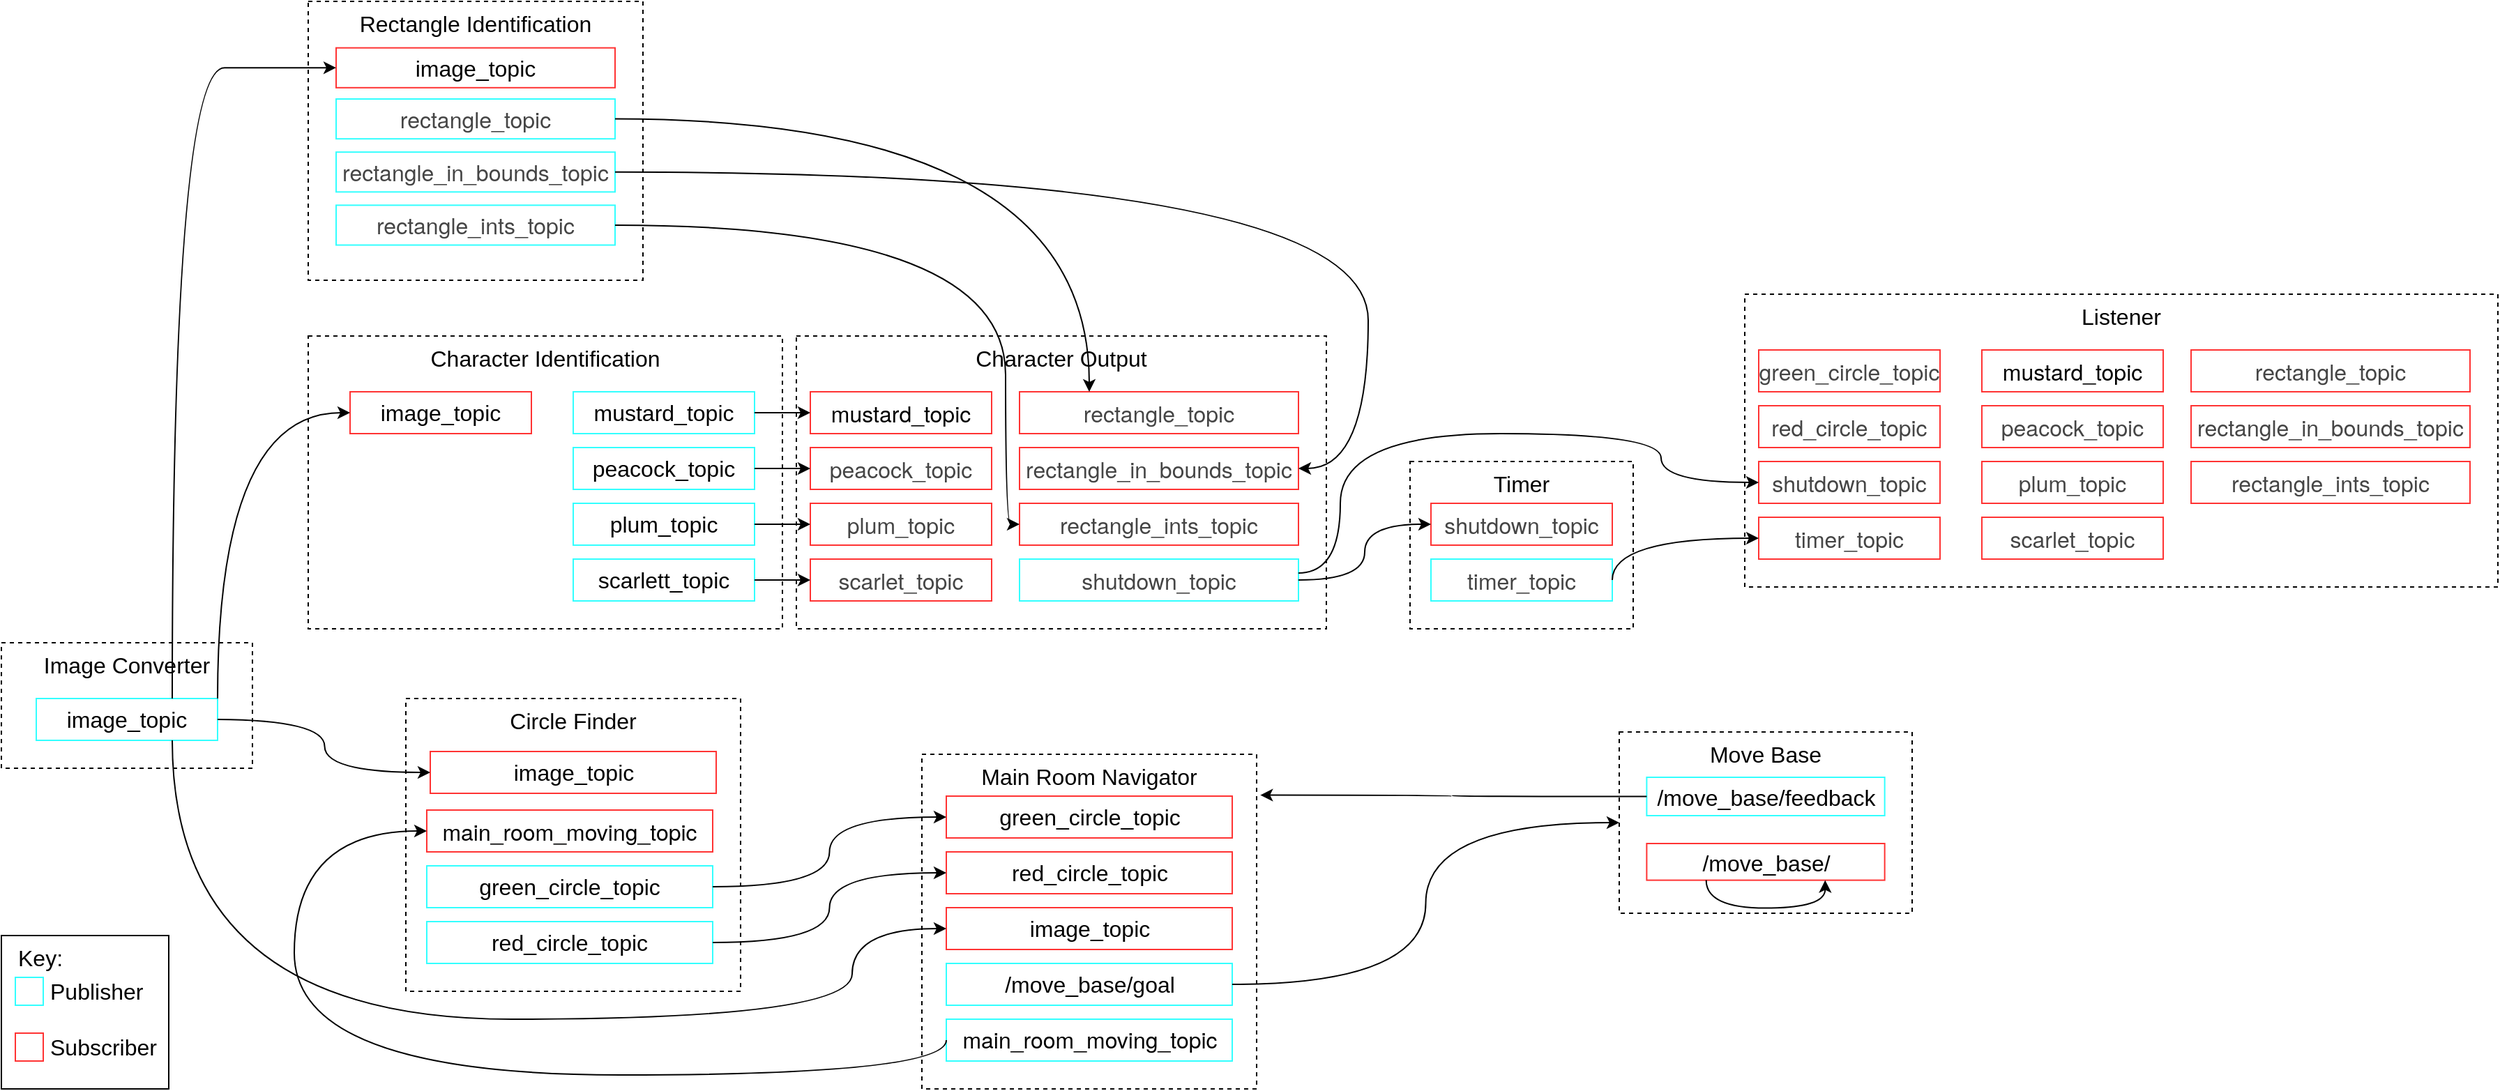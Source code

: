 <mxfile version="14.5.7" type="google"><diagram id="t3xgDpcQSnWCWXMi0q_R" name="Page-1"><mxGraphModel dx="1106" dy="617" grid="1" gridSize="10" guides="1" tooltips="1" connect="1" arrows="1" fold="1" page="1" pageScale="1" pageWidth="850" pageHeight="1100" math="0" shadow="0"><root><mxCell id="0"/><mxCell id="1" parent="0"/><mxCell id="KW3JKvnY-H_8Px-8KxFL-14" value="" style="group" vertex="1" connectable="0" parent="1"><mxGeometry x="260" y="250" width="340" height="210" as="geometry"/></mxCell><mxCell id="KW3JKvnY-H_8Px-8KxFL-2" value="Character Identification" style="rounded=0;whiteSpace=wrap;html=1;dashed=1;align=center;verticalAlign=top;fontSize=16;spacingLeft=0;" vertex="1" parent="KW3JKvnY-H_8Px-8KxFL-14"><mxGeometry width="340" height="210" as="geometry"/></mxCell><mxCell id="KW3JKvnY-H_8Px-8KxFL-10" value="scarlett_topic" style="rounded=0;whiteSpace=wrap;html=1;fontSize=16;align=center;fillColor=#FFFFFF;strokeColor=#33FFFF;" vertex="1" parent="KW3JKvnY-H_8Px-8KxFL-14"><mxGeometry x="190" y="160" width="130" height="30" as="geometry"/></mxCell><mxCell id="KW3JKvnY-H_8Px-8KxFL-11" value="mustard_topic" style="rounded=0;whiteSpace=wrap;html=1;fontSize=16;align=center;fillColor=#FFFFFF;strokeColor=#33FFFF;" vertex="1" parent="KW3JKvnY-H_8Px-8KxFL-14"><mxGeometry x="190" y="40" width="130" height="30" as="geometry"/></mxCell><mxCell id="KW3JKvnY-H_8Px-8KxFL-12" value="peacock_topic" style="rounded=0;whiteSpace=wrap;html=1;fontSize=16;align=center;fillColor=#FFFFFF;strokeColor=#33FFFF;" vertex="1" parent="KW3JKvnY-H_8Px-8KxFL-14"><mxGeometry x="190" y="80" width="130" height="30" as="geometry"/></mxCell><mxCell id="KW3JKvnY-H_8Px-8KxFL-13" value="plum_topic" style="rounded=0;whiteSpace=wrap;html=1;fontSize=16;align=center;fillColor=#FFFFFF;strokeColor=#33FFFF;" vertex="1" parent="KW3JKvnY-H_8Px-8KxFL-14"><mxGeometry x="190" y="120" width="130" height="30" as="geometry"/></mxCell><mxCell id="KW3JKvnY-H_8Px-8KxFL-15" value="image_topic" style="rounded=0;whiteSpace=wrap;html=1;fontSize=16;align=center;fillColor=#FFFFFF;strokeColor=#FF3333;" vertex="1" parent="KW3JKvnY-H_8Px-8KxFL-14"><mxGeometry x="30" y="40" width="130" height="30" as="geometry"/></mxCell><mxCell id="KW3JKvnY-H_8Px-8KxFL-42" value="" style="group" vertex="1" connectable="0" parent="1"><mxGeometry x="1280" y="220" width="540" height="210" as="geometry"/></mxCell><mxCell id="KW3JKvnY-H_8Px-8KxFL-6" value="Listener" style="rounded=0;whiteSpace=wrap;html=1;dashed=1;align=center;verticalAlign=top;fontSize=16;spacingLeft=0;" vertex="1" parent="KW3JKvnY-H_8Px-8KxFL-42"><mxGeometry x="10" width="540" height="210" as="geometry"/></mxCell><mxCell id="KW3JKvnY-H_8Px-8KxFL-30" value="&lt;p class=&quot;p1&quot; style=&quot;margin: 0px; font-stretch: normal; font-size: 16px; line-height: normal; font-family: &amp;quot;helvetica neue&amp;quot;; color: rgb(69, 69, 69);&quot;&gt;red_circle_topic&lt;/p&gt;" style="rounded=0;whiteSpace=wrap;html=1;fontSize=16;align=center;fillColor=#FFFFFF;strokeColor=#FF3333;" vertex="1" parent="KW3JKvnY-H_8Px-8KxFL-42"><mxGeometry x="20" y="80" width="130" height="30" as="geometry"/></mxCell><mxCell id="KW3JKvnY-H_8Px-8KxFL-31" value="&lt;p class=&quot;p1&quot; style=&quot;margin: 0px; font-stretch: normal; font-size: 16px; line-height: normal; font-family: &amp;quot;helvetica neue&amp;quot;; color: rgb(69, 69, 69);&quot;&gt;green_circle_topic&lt;/p&gt;" style="rounded=0;whiteSpace=wrap;html=1;fontSize=16;align=center;fillColor=#FFFFFF;strokeColor=#FF3333;" vertex="1" parent="KW3JKvnY-H_8Px-8KxFL-42"><mxGeometry x="20" y="40" width="130" height="30" as="geometry"/></mxCell><mxCell id="KW3JKvnY-H_8Px-8KxFL-32" value="&lt;p class=&quot;p1&quot; style=&quot;margin: 0px; font-stretch: normal; font-size: 16px; line-height: normal; font-family: &amp;quot;helvetica neue&amp;quot;; color: rgb(69, 69, 69);&quot;&gt;shutdown_topic&lt;/p&gt;" style="rounded=0;whiteSpace=wrap;html=1;fontSize=16;align=center;fillColor=#FFFFFF;strokeColor=#FF3333;" vertex="1" parent="KW3JKvnY-H_8Px-8KxFL-42"><mxGeometry x="20" y="120" width="130" height="30" as="geometry"/></mxCell><mxCell id="KW3JKvnY-H_8Px-8KxFL-33" value="&lt;p class=&quot;p1&quot; style=&quot;margin: 0px; font-stretch: normal; font-size: 16px; line-height: normal; font-family: &amp;quot;helvetica neue&amp;quot;; color: rgb(69, 69, 69);&quot;&gt;timer_topic&lt;/p&gt;" style="rounded=0;whiteSpace=wrap;html=1;fontSize=16;align=center;fillColor=#FFFFFF;strokeColor=#FF3333;" vertex="1" parent="KW3JKvnY-H_8Px-8KxFL-42"><mxGeometry x="20" y="160" width="130" height="30" as="geometry"/></mxCell><mxCell id="KW3JKvnY-H_8Px-8KxFL-34" value="&lt;p class=&quot;p1&quot; style=&quot;margin: 0px; font-stretch: normal; font-size: 16px; line-height: normal; font-family: &amp;quot;helvetica neue&amp;quot;; color: rgb(69, 69, 69);&quot;&gt;scarlet_topic&lt;/p&gt;" style="rounded=0;whiteSpace=wrap;html=1;fontSize=16;align=center;fillColor=#FFFFFF;strokeColor=#FF3333;" vertex="1" parent="KW3JKvnY-H_8Px-8KxFL-42"><mxGeometry x="180" y="160" width="130" height="30" as="geometry"/></mxCell><mxCell id="KW3JKvnY-H_8Px-8KxFL-35" value="&lt;p class=&quot;p1&quot; style=&quot;margin: 0px; font-stretch: normal; font-size: 16px; line-height: normal; font-family: &amp;quot;helvetica neue&amp;quot;; color: rgb(69, 69, 69);&quot;&gt;plum_topic&lt;/p&gt;" style="rounded=0;whiteSpace=wrap;html=1;fontSize=16;align=center;fillColor=#FFFFFF;strokeColor=#FF3333;" vertex="1" parent="KW3JKvnY-H_8Px-8KxFL-42"><mxGeometry x="180" y="120" width="130" height="30" as="geometry"/></mxCell><mxCell id="KW3JKvnY-H_8Px-8KxFL-36" value="&lt;p class=&quot;p1&quot; style=&quot;margin: 0px; font-stretch: normal; font-size: 16px; line-height: normal; font-family: &amp;quot;helvetica neue&amp;quot;; color: rgb(69, 69, 69);&quot;&gt;peacock_topic&lt;/p&gt;" style="rounded=0;whiteSpace=wrap;html=1;fontSize=16;align=center;fillColor=#FFFFFF;strokeColor=#FF3333;" vertex="1" parent="KW3JKvnY-H_8Px-8KxFL-42"><mxGeometry x="180" y="80" width="130" height="30" as="geometry"/></mxCell><mxCell id="KW3JKvnY-H_8Px-8KxFL-37" value="&lt;p class=&quot;p1&quot; style=&quot;margin: 0px; font-stretch: normal; font-size: 16px; line-height: normal; font-family: &amp;quot;helvetica neue&amp;quot;;&quot;&gt;mustard_topic&lt;/p&gt;" style="rounded=0;whiteSpace=wrap;html=1;fontSize=16;align=center;fillColor=#FFFFFF;strokeColor=#FF3333;" vertex="1" parent="KW3JKvnY-H_8Px-8KxFL-42"><mxGeometry x="180" y="40" width="130" height="30" as="geometry"/></mxCell><mxCell id="KW3JKvnY-H_8Px-8KxFL-39" value="&lt;p class=&quot;p1&quot; style=&quot;margin: 0px; font-stretch: normal; font-size: 16px; line-height: normal; font-family: &amp;quot;helvetica neue&amp;quot;; color: rgb(69, 69, 69);&quot;&gt;rectangle_ints_topic&lt;/p&gt;" style="rounded=0;whiteSpace=wrap;html=1;fontSize=16;align=center;fillColor=#FFFFFF;strokeColor=#FF3333;" vertex="1" parent="KW3JKvnY-H_8Px-8KxFL-42"><mxGeometry x="330" y="120" width="200" height="30" as="geometry"/></mxCell><mxCell id="KW3JKvnY-H_8Px-8KxFL-40" value="&lt;p class=&quot;p1&quot; style=&quot;margin: 0px; font-stretch: normal; font-size: 16px; line-height: normal; font-family: &amp;quot;helvetica neue&amp;quot;; color: rgb(69, 69, 69);&quot;&gt;rectangle_in_bounds_topic&lt;/p&gt;" style="rounded=0;whiteSpace=wrap;html=1;fontSize=16;align=center;fillColor=#FFFFFF;strokeColor=#FF3333;" vertex="1" parent="KW3JKvnY-H_8Px-8KxFL-42"><mxGeometry x="330" y="80" width="200" height="30" as="geometry"/></mxCell><mxCell id="KW3JKvnY-H_8Px-8KxFL-41" value="&lt;p class=&quot;p1&quot; style=&quot;margin: 0px; font-stretch: normal; font-size: 16px; line-height: normal; font-family: &amp;quot;helvetica neue&amp;quot;; color: rgb(69, 69, 69);&quot;&gt;rectangle_topic&lt;/p&gt;" style="rounded=0;whiteSpace=wrap;html=1;fontSize=16;align=center;fillColor=#FFFFFF;strokeColor=#FF3333;" vertex="1" parent="KW3JKvnY-H_8Px-8KxFL-42"><mxGeometry x="330" y="40" width="200" height="30" as="geometry"/></mxCell><mxCell id="KW3JKvnY-H_8Px-8KxFL-59" value="" style="group" vertex="1" connectable="0" parent="1"><mxGeometry x="610" y="250" width="380" height="210" as="geometry"/></mxCell><mxCell id="KW3JKvnY-H_8Px-8KxFL-3" value="Character Output" style="rounded=0;whiteSpace=wrap;html=1;dashed=1;align=center;verticalAlign=top;fontSize=16;spacingLeft=0;" vertex="1" parent="KW3JKvnY-H_8Px-8KxFL-59"><mxGeometry width="380" height="210" as="geometry"/></mxCell><mxCell id="KW3JKvnY-H_8Px-8KxFL-52" value="&lt;p class=&quot;p1&quot; style=&quot;margin: 0px; font-stretch: normal; font-size: 16px; line-height: normal; font-family: &amp;quot;helvetica neue&amp;quot;; color: rgb(69, 69, 69);&quot;&gt;scarlet_topic&lt;/p&gt;" style="rounded=0;whiteSpace=wrap;html=1;fontSize=16;align=center;fillColor=#FFFFFF;strokeColor=#FF3333;" vertex="1" parent="KW3JKvnY-H_8Px-8KxFL-59"><mxGeometry x="10" y="160" width="130" height="30" as="geometry"/></mxCell><mxCell id="KW3JKvnY-H_8Px-8KxFL-53" value="&lt;p class=&quot;p1&quot; style=&quot;margin: 0px; font-stretch: normal; font-size: 16px; line-height: normal; font-family: &amp;quot;helvetica neue&amp;quot;; color: rgb(69, 69, 69);&quot;&gt;plum_topic&lt;/p&gt;" style="rounded=0;whiteSpace=wrap;html=1;fontSize=16;align=center;fillColor=#FFFFFF;strokeColor=#FF3333;" vertex="1" parent="KW3JKvnY-H_8Px-8KxFL-59"><mxGeometry x="10" y="120" width="130" height="30" as="geometry"/></mxCell><mxCell id="KW3JKvnY-H_8Px-8KxFL-54" value="&lt;p class=&quot;p1&quot; style=&quot;margin: 0px; font-stretch: normal; font-size: 16px; line-height: normal; font-family: &amp;quot;helvetica neue&amp;quot;; color: rgb(69, 69, 69);&quot;&gt;peacock_topic&lt;/p&gt;" style="rounded=0;whiteSpace=wrap;html=1;fontSize=16;align=center;fillColor=#FFFFFF;strokeColor=#FF3333;" vertex="1" parent="KW3JKvnY-H_8Px-8KxFL-59"><mxGeometry x="10" y="80" width="130" height="30" as="geometry"/></mxCell><mxCell id="KW3JKvnY-H_8Px-8KxFL-55" value="&lt;p class=&quot;p1&quot; style=&quot;margin: 0px; font-stretch: normal; font-size: 16px; line-height: normal; font-family: &amp;quot;helvetica neue&amp;quot;;&quot;&gt;mustard_topic&lt;/p&gt;" style="rounded=0;whiteSpace=wrap;html=1;fontSize=16;align=center;fillColor=#FFFFFF;strokeColor=#FF3333;" vertex="1" parent="KW3JKvnY-H_8Px-8KxFL-59"><mxGeometry x="10" y="40" width="130" height="30" as="geometry"/></mxCell><mxCell id="KW3JKvnY-H_8Px-8KxFL-56" value="&lt;p class=&quot;p1&quot; style=&quot;margin: 0px; font-stretch: normal; font-size: 16px; line-height: normal; font-family: &amp;quot;helvetica neue&amp;quot;; color: rgb(69, 69, 69);&quot;&gt;rectangle_ints_topic&lt;/p&gt;" style="rounded=0;whiteSpace=wrap;html=1;fontSize=16;align=center;fillColor=#FFFFFF;strokeColor=#FF3333;" vertex="1" parent="KW3JKvnY-H_8Px-8KxFL-59"><mxGeometry x="160" y="120" width="200" height="30" as="geometry"/></mxCell><mxCell id="KW3JKvnY-H_8Px-8KxFL-57" value="&lt;p class=&quot;p1&quot; style=&quot;margin: 0px; font-stretch: normal; font-size: 16px; line-height: normal; font-family: &amp;quot;helvetica neue&amp;quot;; color: rgb(69, 69, 69);&quot;&gt;rectangle_in_bounds_topic&lt;/p&gt;" style="rounded=0;whiteSpace=wrap;html=1;fontSize=16;align=center;fillColor=#FFFFFF;strokeColor=#FF3333;" vertex="1" parent="KW3JKvnY-H_8Px-8KxFL-59"><mxGeometry x="160" y="80" width="200" height="30" as="geometry"/></mxCell><mxCell id="KW3JKvnY-H_8Px-8KxFL-58" value="&lt;p class=&quot;p1&quot; style=&quot;margin: 0px; font-stretch: normal; font-size: 16px; line-height: normal; font-family: &amp;quot;helvetica neue&amp;quot;; color: rgb(69, 69, 69);&quot;&gt;rectangle_topic&lt;/p&gt;" style="rounded=0;whiteSpace=wrap;html=1;fontSize=16;align=center;fillColor=#FFFFFF;strokeColor=#FF3333;" vertex="1" parent="KW3JKvnY-H_8Px-8KxFL-59"><mxGeometry x="160" y="40" width="200" height="30" as="geometry"/></mxCell><mxCell id="KW3JKvnY-H_8Px-8KxFL-51" value="&lt;p class=&quot;p1&quot; style=&quot;margin: 0px; font-stretch: normal; font-size: 16px; line-height: normal; font-family: &amp;quot;helvetica neue&amp;quot;; color: rgb(69, 69, 69);&quot;&gt;shutdown_topic&lt;/p&gt;" style="rounded=0;whiteSpace=wrap;html=1;fontSize=16;align=center;fillColor=#FFFFFF;strokeColor=#33FFFF;" vertex="1" parent="KW3JKvnY-H_8Px-8KxFL-59"><mxGeometry x="160" y="160" width="200" height="30" as="geometry"/></mxCell><mxCell id="KW3JKvnY-H_8Px-8KxFL-77" value="" style="group" vertex="1" connectable="0" parent="1"><mxGeometry x="40" y="680" width="120" height="110" as="geometry"/></mxCell><mxCell id="KW3JKvnY-H_8Px-8KxFL-72" value="Key:" style="rounded=0;whiteSpace=wrap;html=1;fillColor=#FFFFFF;fontSize=16;fontColor=#000000;align=left;verticalAlign=top;spacingLeft=10;" vertex="1" parent="KW3JKvnY-H_8Px-8KxFL-77"><mxGeometry width="120" height="110" as="geometry"/></mxCell><mxCell id="KW3JKvnY-H_8Px-8KxFL-73" value="" style="rounded=0;whiteSpace=wrap;html=1;strokeColor=#33FFFF;fillColor=#FFFFFF;fontSize=16;fontColor=#000000;align=left;" vertex="1" parent="KW3JKvnY-H_8Px-8KxFL-77"><mxGeometry x="10" y="30" width="20" height="20" as="geometry"/></mxCell><mxCell id="KW3JKvnY-H_8Px-8KxFL-74" value="" style="rounded=0;whiteSpace=wrap;html=1;fillColor=#FFFFFF;fontSize=16;align=left;fontColor=#FF3333;strokeColor=#FF3333;" vertex="1" parent="KW3JKvnY-H_8Px-8KxFL-77"><mxGeometry x="10" y="70" width="20" height="20" as="geometry"/></mxCell><mxCell id="KW3JKvnY-H_8Px-8KxFL-75" value="Subscriber&lt;span style=&quot;color: rgba(0 , 0 , 0 , 0) ; font-family: monospace ; font-size: 0px&quot;&gt;%3CmxGraphModel%3E%3Croot%3E%3CmxCell%20id%3D%220%22%2F%3E%3CmxCell%20id%3D%221%22%20parent%3D%220%22%2F%3E%3CmxCell%20id%3D%222%22%20value%3D%22%22%20style%3D%22rounded%3D0%3BwhiteSpace%3Dwrap%3Bhtml%3D1%3BstrokeColor%3D%2333FFFF%3BfillColor%3D%23FFFFFF%3BfontSize%3D16%3BfontColor%3D%23000000%3Balign%3Dleft%3B%22%20vertex%3D%221%22%20parent%3D%221%22%3E%3CmxGeometry%20x%3D%22870%22%20y%3D%22870%22%20width%3D%2220%22%20height%3D%2220%22%20as%3D%22geometry%22%2F%3E%3C%2FmxCell%3E%3C%2Froot%3E%3C%2FmxGraphModel%3E&lt;/span&gt;" style="text;html=1;strokeColor=none;fillColor=none;align=left;verticalAlign=middle;whiteSpace=wrap;rounded=0;fontSize=16;" vertex="1" parent="KW3JKvnY-H_8Px-8KxFL-77"><mxGeometry x="32.5" y="70" width="80" height="20" as="geometry"/></mxCell><mxCell id="KW3JKvnY-H_8Px-8KxFL-76" value="Publisher" style="text;html=1;strokeColor=none;fillColor=none;align=left;verticalAlign=middle;whiteSpace=wrap;rounded=0;fontSize=16;" vertex="1" parent="KW3JKvnY-H_8Px-8KxFL-77"><mxGeometry x="32.5" y="30" width="77.5" height="20" as="geometry"/></mxCell><mxCell id="KW3JKvnY-H_8Px-8KxFL-90" value="" style="group" vertex="1" connectable="0" parent="1"><mxGeometry x="330" y="510" width="240" height="210" as="geometry"/></mxCell><mxCell id="KW3JKvnY-H_8Px-8KxFL-4" value="Circle Finder" style="rounded=0;whiteSpace=wrap;html=1;dashed=1;align=center;verticalAlign=top;fontSize=16;spacingLeft=0;" vertex="1" parent="KW3JKvnY-H_8Px-8KxFL-90"><mxGeometry width="240" height="210" as="geometry"/></mxCell><mxCell id="KW3JKvnY-H_8Px-8KxFL-71" value="&lt;p class=&quot;p1&quot; style=&quot;margin: 0px ; font-stretch: normal ; font-size: 16px ; line-height: normal ; font-family: &amp;#34;helvetica neue&amp;#34;&quot;&gt;main_room_moving_topic&lt;/p&gt;" style="rounded=0;whiteSpace=wrap;html=1;fontSize=16;align=center;fillColor=#FFFFFF;strokeColor=#FF3333;" vertex="1" parent="KW3JKvnY-H_8Px-8KxFL-90"><mxGeometry x="15" y="80" width="205" height="30" as="geometry"/></mxCell><mxCell id="KW3JKvnY-H_8Px-8KxFL-85" value="image_topic" style="rounded=0;whiteSpace=wrap;html=1;fontSize=16;align=center;fillColor=#FFFFFF;strokeColor=#FF3333;" vertex="1" parent="KW3JKvnY-H_8Px-8KxFL-90"><mxGeometry x="17.5" y="38" width="205" height="30" as="geometry"/></mxCell><mxCell id="KW3JKvnY-H_8Px-8KxFL-87" value="red_circle_topic" style="rounded=0;whiteSpace=wrap;html=1;fontSize=16;align=center;fillColor=#FFFFFF;strokeColor=#33FFFF;" vertex="1" parent="KW3JKvnY-H_8Px-8KxFL-90"><mxGeometry x="15" y="160" width="205" height="30" as="geometry"/></mxCell><mxCell id="KW3JKvnY-H_8Px-8KxFL-88" value="green_circle_topic" style="rounded=0;whiteSpace=wrap;html=1;fontSize=16;align=center;fillColor=#FFFFFF;strokeColor=#33FFFF;" vertex="1" parent="KW3JKvnY-H_8Px-8KxFL-90"><mxGeometry x="15" y="120" width="205" height="30" as="geometry"/></mxCell><mxCell id="KW3JKvnY-H_8Px-8KxFL-93" value="" style="group" vertex="1" connectable="0" parent="1"><mxGeometry x="1050" y="340" width="160" height="120" as="geometry"/></mxCell><mxCell id="KW3JKvnY-H_8Px-8KxFL-8" value="Timer" style="rounded=0;whiteSpace=wrap;html=1;dashed=1;align=center;verticalAlign=top;fontSize=16;spacingLeft=0;" vertex="1" parent="KW3JKvnY-H_8Px-8KxFL-93"><mxGeometry width="160" height="120" as="geometry"/></mxCell><mxCell id="KW3JKvnY-H_8Px-8KxFL-91" value="&lt;p class=&quot;p1&quot; style=&quot;margin: 0px; font-stretch: normal; font-size: 16px; line-height: normal; font-family: &amp;quot;helvetica neue&amp;quot;; color: rgb(69, 69, 69);&quot;&gt;shutdown_topic&lt;/p&gt;" style="rounded=0;whiteSpace=wrap;html=1;fontSize=16;align=center;fillColor=#FFFFFF;strokeColor=#FF3333;" vertex="1" parent="KW3JKvnY-H_8Px-8KxFL-93"><mxGeometry x="15" y="30" width="130" height="30" as="geometry"/></mxCell><mxCell id="KW3JKvnY-H_8Px-8KxFL-92" value="&lt;p class=&quot;p1&quot; style=&quot;margin: 0px; font-stretch: normal; font-size: 16px; line-height: normal; font-family: &amp;quot;helvetica neue&amp;quot;; color: rgb(69, 69, 69);&quot;&gt;timer_topic&lt;/p&gt;" style="rounded=0;whiteSpace=wrap;html=1;fontSize=16;align=center;fillColor=#FFFFFF;strokeColor=#33FFFF;" vertex="1" parent="KW3JKvnY-H_8Px-8KxFL-93"><mxGeometry x="15" y="70" width="130" height="30" as="geometry"/></mxCell><mxCell id="KW3JKvnY-H_8Px-8KxFL-99" value="" style="group" vertex="1" connectable="0" parent="1"><mxGeometry x="260" y="10" width="240" height="200" as="geometry"/></mxCell><mxCell id="KW3JKvnY-H_8Px-8KxFL-7" value="Rectangle Identification" style="rounded=0;whiteSpace=wrap;html=1;dashed=1;align=center;verticalAlign=top;fontSize=16;spacingLeft=0;" vertex="1" parent="KW3JKvnY-H_8Px-8KxFL-99"><mxGeometry width="240" height="200" as="geometry"/></mxCell><mxCell id="KW3JKvnY-H_8Px-8KxFL-94" value="image_topic" style="rounded=0;whiteSpace=wrap;html=1;fontSize=16;align=center;fillColor=#FFFFFF;strokeColor=#FF3333;" vertex="1" parent="KW3JKvnY-H_8Px-8KxFL-99"><mxGeometry x="20" y="33.329" width="200" height="28.571" as="geometry"/></mxCell><mxCell id="KW3JKvnY-H_8Px-8KxFL-95" value="&lt;p class=&quot;p1&quot; style=&quot;margin: 0px; font-stretch: normal; font-size: 16px; line-height: normal; font-family: &amp;quot;helvetica neue&amp;quot;; color: rgb(69, 69, 69);&quot;&gt;rectangle_ints_topic&lt;/p&gt;" style="rounded=0;whiteSpace=wrap;html=1;fontSize=16;align=center;fillColor=#FFFFFF;strokeColor=#33FFFF;" vertex="1" parent="KW3JKvnY-H_8Px-8KxFL-99"><mxGeometry x="20" y="146.194" width="200" height="28.571" as="geometry"/></mxCell><mxCell id="KW3JKvnY-H_8Px-8KxFL-96" value="&lt;p class=&quot;p1&quot; style=&quot;margin: 0px; font-stretch: normal; font-size: 16px; line-height: normal; font-family: &amp;quot;helvetica neue&amp;quot;; color: rgb(69, 69, 69);&quot;&gt;rectangle_in_bounds_topic&lt;/p&gt;" style="rounded=0;whiteSpace=wrap;html=1;fontSize=16;align=center;fillColor=#FFFFFF;strokeColor=#33FFFF;" vertex="1" parent="KW3JKvnY-H_8Px-8KxFL-99"><mxGeometry x="20" y="108.099" width="200" height="28.571" as="geometry"/></mxCell><mxCell id="KW3JKvnY-H_8Px-8KxFL-97" value="&lt;p class=&quot;p1&quot; style=&quot;margin: 0px; font-stretch: normal; font-size: 16px; line-height: normal; font-family: &amp;quot;helvetica neue&amp;quot;; color: rgb(69, 69, 69);&quot;&gt;rectangle_topic&lt;/p&gt;" style="rounded=0;whiteSpace=wrap;html=1;fontSize=16;align=center;fillColor=#FFFFFF;strokeColor=#33FFFF;" vertex="1" parent="KW3JKvnY-H_8Px-8KxFL-99"><mxGeometry x="20" y="70.003" width="200" height="28.571" as="geometry"/></mxCell><mxCell id="KW3JKvnY-H_8Px-8KxFL-104" value="" style="group" vertex="1" connectable="0" parent="1"><mxGeometry x="1200" y="534" width="210" height="130" as="geometry"/></mxCell><mxCell id="KW3JKvnY-H_8Px-8KxFL-105" value="Move Base" style="rounded=0;whiteSpace=wrap;html=1;dashed=1;align=center;verticalAlign=top;fontSize=16;spacingLeft=0;" vertex="1" parent="KW3JKvnY-H_8Px-8KxFL-104"><mxGeometry width="210" height="130" as="geometry"/></mxCell><mxCell id="KW3JKvnY-H_8Px-8KxFL-106" value="&lt;p class=&quot;p1&quot; style=&quot;margin: 0px ; font-stretch: normal ; font-size: 16px ; line-height: normal ; font-family: &amp;#34;helvetica neue&amp;#34; ; color: rgb(69 , 69 , 69)&quot;&gt;&lt;span style=&quot;color: rgb(0 , 0 , 0) ; font-family: &amp;#34;helvetica&amp;#34;&quot;&gt;/move_base/&lt;/span&gt;&lt;br&gt;&lt;/p&gt;" style="rounded=0;whiteSpace=wrap;html=1;fontSize=16;align=center;fillColor=#FFFFFF;strokeColor=#FF3333;" vertex="1" parent="KW3JKvnY-H_8Px-8KxFL-104"><mxGeometry x="19.69" y="80" width="170.63" height="26.306" as="geometry"/></mxCell><mxCell id="KW3JKvnY-H_8Px-8KxFL-107" value="&lt;p class=&quot;p1&quot; style=&quot;margin: 0px ; font-stretch: normal ; font-size: 16px ; line-height: normal ; font-family: &amp;#34;helvetica neue&amp;#34; ; color: rgb(69 , 69 , 69)&quot;&gt;&lt;span style=&quot;color: rgb(0 , 0 , 0) ; font-family: &amp;#34;helvetica&amp;#34;&quot;&gt;/move_base/feedback&lt;/span&gt;&lt;br&gt;&lt;/p&gt;" style="rounded=0;whiteSpace=wrap;html=1;fontSize=16;align=center;fillColor=#FFFFFF;strokeColor=#33FFFF;" vertex="1" parent="KW3JKvnY-H_8Px-8KxFL-104"><mxGeometry x="19.69" y="32.5" width="170.63" height="27.5" as="geometry"/></mxCell><mxCell id="KW3JKvnY-H_8Px-8KxFL-108" style="edgeStyle=orthogonalEdgeStyle;rounded=0;orthogonalLoop=1;jettySize=auto;html=1;exitX=0.25;exitY=1;exitDx=0;exitDy=0;entryX=0.75;entryY=1;entryDx=0;entryDy=0;fontSize=16;fontColor=#000000;curved=1;" edge="1" parent="KW3JKvnY-H_8Px-8KxFL-104" source="KW3JKvnY-H_8Px-8KxFL-106" target="KW3JKvnY-H_8Px-8KxFL-106"><mxGeometry relative="1" as="geometry"/></mxCell><mxCell id="KW3JKvnY-H_8Px-8KxFL-110" style="edgeStyle=orthogonalEdgeStyle;curved=1;rounded=0;orthogonalLoop=1;jettySize=auto;html=1;exitX=0;exitY=0.5;exitDx=0;exitDy=0;entryX=1.011;entryY=0.122;entryDx=0;entryDy=0;entryPerimeter=0;fontSize=16;fontColor=#000000;" edge="1" parent="1" source="KW3JKvnY-H_8Px-8KxFL-107" target="KW3JKvnY-H_8Px-8KxFL-9"><mxGeometry relative="1" as="geometry"/></mxCell><mxCell id="KW3JKvnY-H_8Px-8KxFL-114" value="" style="group" vertex="1" connectable="0" parent="1"><mxGeometry x="40" y="470" width="180" height="90" as="geometry"/></mxCell><mxCell id="KW3JKvnY-H_8Px-8KxFL-5" value="Image Converter" style="rounded=0;whiteSpace=wrap;html=1;dashed=1;align=center;verticalAlign=top;fontSize=16;spacingLeft=0;" vertex="1" parent="KW3JKvnY-H_8Px-8KxFL-114"><mxGeometry width="180" height="90" as="geometry"/></mxCell><mxCell id="KW3JKvnY-H_8Px-8KxFL-50" value="image_topic" style="rounded=0;whiteSpace=wrap;html=1;fontSize=16;align=center;fillColor=#FFFFFF;strokeColor=#33FFFF;" vertex="1" parent="KW3JKvnY-H_8Px-8KxFL-114"><mxGeometry x="25" y="40" width="130" height="30" as="geometry"/></mxCell><mxCell id="KW3JKvnY-H_8Px-8KxFL-115" style="edgeStyle=orthogonalEdgeStyle;curved=1;rounded=0;orthogonalLoop=1;jettySize=auto;html=1;entryX=0;entryY=0.5;entryDx=0;entryDy=0;fontSize=16;fontColor=#000000;" edge="1" parent="1" target="KW3JKvnY-H_8Px-8KxFL-85"><mxGeometry relative="1" as="geometry"><mxPoint x="195" y="525" as="sourcePoint"/></mxGeometry></mxCell><mxCell id="KW3JKvnY-H_8Px-8KxFL-116" style="edgeStyle=orthogonalEdgeStyle;curved=1;rounded=0;orthogonalLoop=1;jettySize=auto;html=1;exitX=0.75;exitY=0;exitDx=0;exitDy=0;entryX=0;entryY=0.5;entryDx=0;entryDy=0;fontSize=16;fontColor=#000000;" edge="1" parent="1" source="KW3JKvnY-H_8Px-8KxFL-50" target="KW3JKvnY-H_8Px-8KxFL-94"><mxGeometry relative="1" as="geometry"/></mxCell><mxCell id="KW3JKvnY-H_8Px-8KxFL-117" style="edgeStyle=orthogonalEdgeStyle;curved=1;rounded=0;orthogonalLoop=1;jettySize=auto;html=1;exitX=1;exitY=0.5;exitDx=0;exitDy=0;entryX=0;entryY=0.5;entryDx=0;entryDy=0;fontSize=16;fontColor=#000000;" edge="1" parent="1" source="KW3JKvnY-H_8Px-8KxFL-92" target="KW3JKvnY-H_8Px-8KxFL-33"><mxGeometry relative="1" as="geometry"><Array as="points"><mxPoint x="1195" y="395"/></Array></mxGeometry></mxCell><mxCell id="KW3JKvnY-H_8Px-8KxFL-119" style="edgeStyle=orthogonalEdgeStyle;curved=1;rounded=0;orthogonalLoop=1;jettySize=auto;html=1;exitX=1;exitY=0.5;exitDx=0;exitDy=0;entryX=0;entryY=0.5;entryDx=0;entryDy=0;fontSize=16;fontColor=#000000;" edge="1" parent="1" source="KW3JKvnY-H_8Px-8KxFL-51" target="KW3JKvnY-H_8Px-8KxFL-91"><mxGeometry relative="1" as="geometry"/></mxCell><mxCell id="KW3JKvnY-H_8Px-8KxFL-120" style="edgeStyle=orthogonalEdgeStyle;curved=1;rounded=0;orthogonalLoop=1;jettySize=auto;html=1;exitX=1;exitY=0;exitDx=0;exitDy=0;entryX=0;entryY=0.5;entryDx=0;entryDy=0;fontSize=16;fontColor=#000000;" edge="1" parent="1" source="KW3JKvnY-H_8Px-8KxFL-50" target="KW3JKvnY-H_8Px-8KxFL-15"><mxGeometry relative="1" as="geometry"/></mxCell><mxCell id="KW3JKvnY-H_8Px-8KxFL-121" style="edgeStyle=orthogonalEdgeStyle;curved=1;rounded=0;orthogonalLoop=1;jettySize=auto;html=1;exitX=1;exitY=0.5;exitDx=0;exitDy=0;entryX=0;entryY=0.5;entryDx=0;entryDy=0;fontSize=16;fontColor=#000000;" edge="1" parent="1" source="KW3JKvnY-H_8Px-8KxFL-11" target="KW3JKvnY-H_8Px-8KxFL-55"><mxGeometry relative="1" as="geometry"/></mxCell><mxCell id="KW3JKvnY-H_8Px-8KxFL-122" style="edgeStyle=orthogonalEdgeStyle;curved=1;rounded=0;orthogonalLoop=1;jettySize=auto;html=1;exitX=1;exitY=0.5;exitDx=0;exitDy=0;entryX=0;entryY=0.5;entryDx=0;entryDy=0;fontSize=16;fontColor=#000000;" edge="1" parent="1" source="KW3JKvnY-H_8Px-8KxFL-12" target="KW3JKvnY-H_8Px-8KxFL-54"><mxGeometry relative="1" as="geometry"/></mxCell><mxCell id="KW3JKvnY-H_8Px-8KxFL-123" style="edgeStyle=orthogonalEdgeStyle;curved=1;rounded=0;orthogonalLoop=1;jettySize=auto;html=1;exitX=1;exitY=0.5;exitDx=0;exitDy=0;entryX=0;entryY=0.5;entryDx=0;entryDy=0;fontSize=16;fontColor=#000000;" edge="1" parent="1" source="KW3JKvnY-H_8Px-8KxFL-13" target="KW3JKvnY-H_8Px-8KxFL-53"><mxGeometry relative="1" as="geometry"/></mxCell><mxCell id="KW3JKvnY-H_8Px-8KxFL-124" style="edgeStyle=orthogonalEdgeStyle;curved=1;rounded=0;orthogonalLoop=1;jettySize=auto;html=1;exitX=1;exitY=0.5;exitDx=0;exitDy=0;entryX=0;entryY=0.5;entryDx=0;entryDy=0;fontSize=16;fontColor=#000000;" edge="1" parent="1" source="KW3JKvnY-H_8Px-8KxFL-10" target="KW3JKvnY-H_8Px-8KxFL-52"><mxGeometry relative="1" as="geometry"/></mxCell><mxCell id="KW3JKvnY-H_8Px-8KxFL-125" style="edgeStyle=orthogonalEdgeStyle;curved=1;rounded=0;orthogonalLoop=1;jettySize=auto;html=1;exitX=1;exitY=0.5;exitDx=0;exitDy=0;entryX=0.25;entryY=0;entryDx=0;entryDy=0;fontSize=16;fontColor=#000000;" edge="1" parent="1" source="KW3JKvnY-H_8Px-8KxFL-97" target="KW3JKvnY-H_8Px-8KxFL-58"><mxGeometry relative="1" as="geometry"><Array as="points"><mxPoint x="820" y="94"/></Array></mxGeometry></mxCell><mxCell id="KW3JKvnY-H_8Px-8KxFL-126" style="edgeStyle=orthogonalEdgeStyle;curved=1;rounded=0;orthogonalLoop=1;jettySize=auto;html=1;exitX=1;exitY=0.5;exitDx=0;exitDy=0;fontSize=16;fontColor=#000000;" edge="1" parent="1" source="KW3JKvnY-H_8Px-8KxFL-96"><mxGeometry relative="1" as="geometry"><mxPoint x="970" y="345" as="targetPoint"/><Array as="points"><mxPoint x="1020" y="132"/><mxPoint x="1020" y="345"/></Array></mxGeometry></mxCell><mxCell id="KW3JKvnY-H_8Px-8KxFL-127" style="edgeStyle=orthogonalEdgeStyle;curved=1;rounded=0;orthogonalLoop=1;jettySize=auto;html=1;exitX=1;exitY=0.5;exitDx=0;exitDy=0;entryX=0;entryY=0.5;entryDx=0;entryDy=0;fontSize=16;fontColor=#000000;" edge="1" parent="1" source="KW3JKvnY-H_8Px-8KxFL-95" target="KW3JKvnY-H_8Px-8KxFL-56"><mxGeometry relative="1" as="geometry"><Array as="points"><mxPoint x="760" y="171"/><mxPoint x="760" y="385"/></Array></mxGeometry></mxCell><mxCell id="KW3JKvnY-H_8Px-8KxFL-130" value="" style="group" vertex="1" connectable="0" parent="1"><mxGeometry x="700" y="550" width="240" height="240" as="geometry"/></mxCell><mxCell id="KW3JKvnY-H_8Px-8KxFL-9" value="Main Room Navigator" style="rounded=0;whiteSpace=wrap;html=1;dashed=1;align=center;verticalAlign=top;fontSize=16;spacingLeft=0;" vertex="1" parent="KW3JKvnY-H_8Px-8KxFL-130"><mxGeometry width="240" height="240" as="geometry"/></mxCell><mxCell id="KW3JKvnY-H_8Px-8KxFL-100" value="image_topic" style="rounded=0;whiteSpace=wrap;html=1;fontSize=16;align=center;fillColor=#FFFFFF;strokeColor=#FF3333;" vertex="1" parent="KW3JKvnY-H_8Px-8KxFL-130"><mxGeometry x="17.5" y="110" width="205" height="30" as="geometry"/></mxCell><mxCell id="KW3JKvnY-H_8Px-8KxFL-101" value="red_circle_topic" style="rounded=0;whiteSpace=wrap;html=1;fontSize=16;align=center;fillColor=#FFFFFF;strokeColor=#FF3333;" vertex="1" parent="KW3JKvnY-H_8Px-8KxFL-130"><mxGeometry x="17.5" y="70" width="205" height="30" as="geometry"/></mxCell><mxCell id="KW3JKvnY-H_8Px-8KxFL-102" value="green_circle_topic" style="rounded=0;whiteSpace=wrap;html=1;fontSize=16;align=center;fillColor=#FFFFFF;strokeColor=#FF3333;" vertex="1" parent="KW3JKvnY-H_8Px-8KxFL-130"><mxGeometry x="17.5" y="30" width="205" height="30" as="geometry"/></mxCell><mxCell id="KW3JKvnY-H_8Px-8KxFL-103" value="/move_base/goal" style="rounded=0;whiteSpace=wrap;html=1;fontSize=16;align=center;fillColor=#FFFFFF;strokeColor=#33FFFF;" vertex="1" parent="KW3JKvnY-H_8Px-8KxFL-130"><mxGeometry x="17.5" y="150" width="205" height="30" as="geometry"/></mxCell><mxCell id="KW3JKvnY-H_8Px-8KxFL-128" value="&lt;span style=&quot;font-family: &amp;#34;helvetica neue&amp;#34;&quot;&gt;main_room_moving_topic&lt;/span&gt;" style="rounded=0;whiteSpace=wrap;html=1;fontSize=16;align=center;fillColor=#FFFFFF;strokeColor=#33FFFF;" vertex="1" parent="KW3JKvnY-H_8Px-8KxFL-130"><mxGeometry x="17.5" y="190" width="205" height="30" as="geometry"/></mxCell><mxCell id="KW3JKvnY-H_8Px-8KxFL-111" style="edgeStyle=orthogonalEdgeStyle;curved=1;rounded=0;orthogonalLoop=1;jettySize=auto;html=1;exitX=1;exitY=0.5;exitDx=0;exitDy=0;entryX=0;entryY=0.5;entryDx=0;entryDy=0;fontSize=16;fontColor=#000000;" edge="1" parent="1" source="KW3JKvnY-H_8Px-8KxFL-88" target="KW3JKvnY-H_8Px-8KxFL-102"><mxGeometry relative="1" as="geometry"/></mxCell><mxCell id="KW3JKvnY-H_8Px-8KxFL-112" style="edgeStyle=orthogonalEdgeStyle;curved=1;rounded=0;orthogonalLoop=1;jettySize=auto;html=1;exitX=1;exitY=0.5;exitDx=0;exitDy=0;entryX=0;entryY=0.5;entryDx=0;entryDy=0;fontSize=16;fontColor=#000000;" edge="1" parent="1" source="KW3JKvnY-H_8Px-8KxFL-87" target="KW3JKvnY-H_8Px-8KxFL-101"><mxGeometry relative="1" as="geometry"/></mxCell><mxCell id="KW3JKvnY-H_8Px-8KxFL-109" style="edgeStyle=orthogonalEdgeStyle;curved=1;rounded=0;orthogonalLoop=1;jettySize=auto;html=1;exitX=1;exitY=0.5;exitDx=0;exitDy=0;entryX=0;entryY=0.5;entryDx=0;entryDy=0;fontSize=16;fontColor=#000000;" edge="1" parent="1" source="KW3JKvnY-H_8Px-8KxFL-103" target="KW3JKvnY-H_8Px-8KxFL-105"><mxGeometry relative="1" as="geometry"/></mxCell><mxCell id="KW3JKvnY-H_8Px-8KxFL-131" style="edgeStyle=orthogonalEdgeStyle;curved=1;rounded=0;orthogonalLoop=1;jettySize=auto;html=1;exitX=0;exitY=0.5;exitDx=0;exitDy=0;fontSize=16;fontColor=#000000;entryX=0;entryY=0.5;entryDx=0;entryDy=0;" edge="1" parent="1" source="KW3JKvnY-H_8Px-8KxFL-128" target="KW3JKvnY-H_8Px-8KxFL-71"><mxGeometry relative="1" as="geometry"><mxPoint x="345" y="605" as="targetPoint"/><Array as="points"><mxPoint x="718" y="780"/><mxPoint x="250" y="780"/><mxPoint x="250" y="605"/></Array></mxGeometry></mxCell><mxCell id="KW3JKvnY-H_8Px-8KxFL-132" style="edgeStyle=orthogonalEdgeStyle;curved=1;rounded=0;orthogonalLoop=1;jettySize=auto;html=1;entryX=0;entryY=0.5;entryDx=0;entryDy=0;fontSize=16;fontColor=#000000;" edge="1" parent="1" target="KW3JKvnY-H_8Px-8KxFL-32"><mxGeometry relative="1" as="geometry"><mxPoint x="970" y="420" as="sourcePoint"/><Array as="points"><mxPoint x="1000" y="420"/><mxPoint x="1000" y="320"/><mxPoint x="1230" y="320"/><mxPoint x="1230" y="355"/></Array></mxGeometry></mxCell><mxCell id="KW3JKvnY-H_8Px-8KxFL-135" style="edgeStyle=orthogonalEdgeStyle;curved=1;rounded=0;orthogonalLoop=1;jettySize=auto;html=1;exitX=0.75;exitY=1;exitDx=0;exitDy=0;entryX=0;entryY=0.5;entryDx=0;entryDy=0;fontSize=16;fontColor=#000000;" edge="1" parent="1" source="KW3JKvnY-H_8Px-8KxFL-50" target="KW3JKvnY-H_8Px-8KxFL-100"><mxGeometry relative="1" as="geometry"><Array as="points"><mxPoint x="163" y="740"/><mxPoint x="650" y="740"/><mxPoint x="650" y="675"/></Array></mxGeometry></mxCell></root></mxGraphModel></diagram></mxfile>